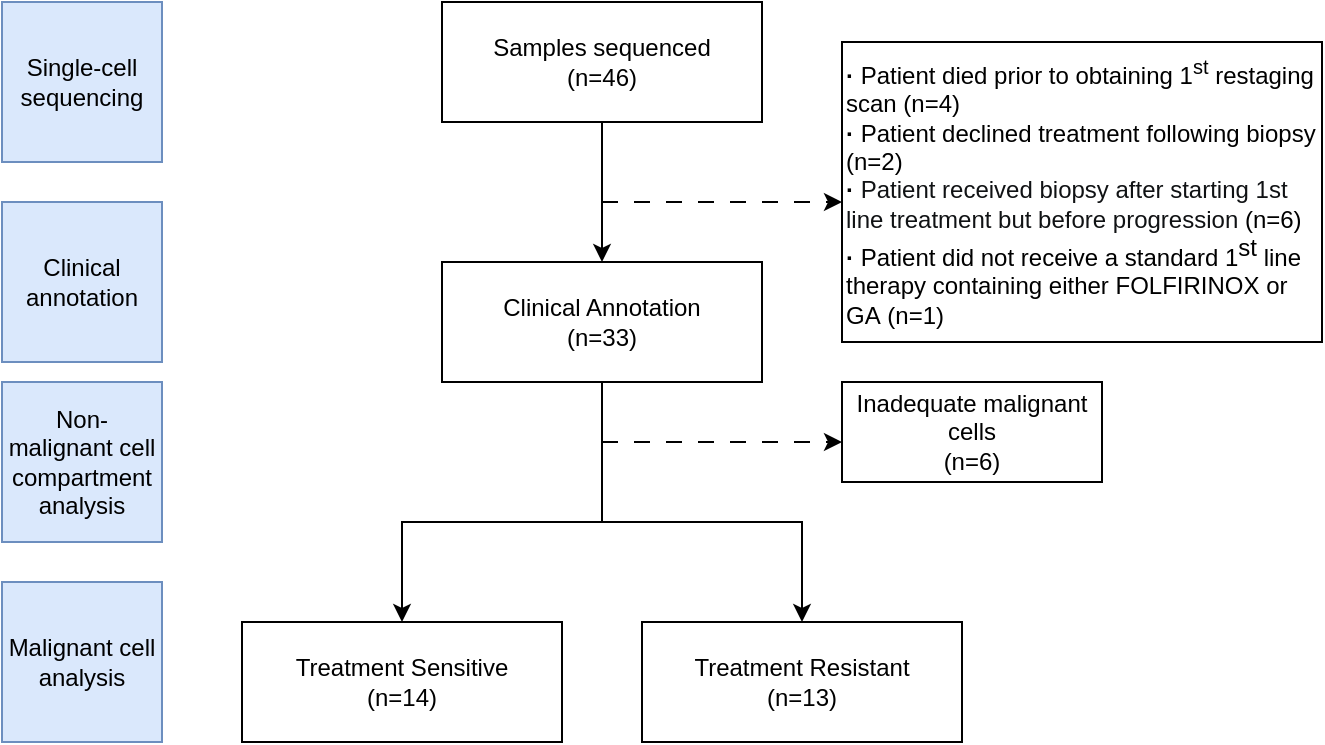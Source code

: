<mxfile version="26.2.12">
  <diagram name="第 1 页" id="KwGxmZMtyN8JoYDkULUY">
    <mxGraphModel dx="807" dy="431" grid="1" gridSize="10" guides="1" tooltips="1" connect="1" arrows="1" fold="1" page="1" pageScale="1" pageWidth="827" pageHeight="1169" math="0" shadow="0">
      <root>
        <mxCell id="0" />
        <mxCell id="1" parent="0" />
        <mxCell id="eWs5n6P5kUTmqG-R48iR-10" style="edgeStyle=orthogonalEdgeStyle;rounded=0;orthogonalLoop=1;jettySize=auto;html=1;exitX=0.5;exitY=1;exitDx=0;exitDy=0;entryX=0.5;entryY=0;entryDx=0;entryDy=0;" edge="1" parent="1" source="eWs5n6P5kUTmqG-R48iR-1" target="eWs5n6P5kUTmqG-R48iR-3">
          <mxGeometry relative="1" as="geometry" />
        </mxCell>
        <mxCell id="eWs5n6P5kUTmqG-R48iR-1" value="Samples sequenced&lt;div&gt;(n=46)&lt;/div&gt;" style="rounded=0;whiteSpace=wrap;html=1;" vertex="1" parent="1">
          <mxGeometry x="240" y="20" width="160" height="60" as="geometry" />
        </mxCell>
        <mxCell id="eWs5n6P5kUTmqG-R48iR-8" style="edgeStyle=orthogonalEdgeStyle;rounded=0;orthogonalLoop=1;jettySize=auto;html=1;exitX=0.5;exitY=1;exitDx=0;exitDy=0;" edge="1" parent="1" source="eWs5n6P5kUTmqG-R48iR-3" target="eWs5n6P5kUTmqG-R48iR-4">
          <mxGeometry relative="1" as="geometry">
            <Array as="points">
              <mxPoint x="320" y="280" />
              <mxPoint x="220" y="280" />
            </Array>
          </mxGeometry>
        </mxCell>
        <mxCell id="eWs5n6P5kUTmqG-R48iR-15" style="edgeStyle=orthogonalEdgeStyle;rounded=0;orthogonalLoop=1;jettySize=auto;html=1;exitX=0.5;exitY=1;exitDx=0;exitDy=0;entryX=0.5;entryY=0;entryDx=0;entryDy=0;" edge="1" parent="1" source="eWs5n6P5kUTmqG-R48iR-3" target="eWs5n6P5kUTmqG-R48iR-5">
          <mxGeometry relative="1" as="geometry">
            <Array as="points">
              <mxPoint x="320" y="280" />
              <mxPoint x="420" y="280" />
            </Array>
          </mxGeometry>
        </mxCell>
        <mxCell id="eWs5n6P5kUTmqG-R48iR-3" value="Clinical Annotation&lt;div&gt;(n=33)&lt;/div&gt;" style="rounded=0;whiteSpace=wrap;html=1;" vertex="1" parent="1">
          <mxGeometry x="240" y="150" width="160" height="60" as="geometry" />
        </mxCell>
        <mxCell id="eWs5n6P5kUTmqG-R48iR-4" value="Treatment Sensitive&lt;div&gt;(n=14)&lt;/div&gt;" style="rounded=0;whiteSpace=wrap;html=1;" vertex="1" parent="1">
          <mxGeometry x="140" y="330" width="160" height="60" as="geometry" />
        </mxCell>
        <mxCell id="eWs5n6P5kUTmqG-R48iR-5" value="Treatment Resistant&lt;div&gt;(n=13)&lt;/div&gt;" style="rounded=0;whiteSpace=wrap;html=1;" vertex="1" parent="1">
          <mxGeometry x="340" y="330" width="160" height="60" as="geometry" />
        </mxCell>
        <mxCell id="eWs5n6P5kUTmqG-R48iR-11" value="" style="endArrow=classic;html=1;rounded=0;dashed=1;dashPattern=8 8;" edge="1" parent="1">
          <mxGeometry width="50" height="50" relative="1" as="geometry">
            <mxPoint x="320" y="120" as="sourcePoint" />
            <mxPoint x="440" y="120" as="targetPoint" />
          </mxGeometry>
        </mxCell>
        <mxCell id="eWs5n6P5kUTmqG-R48iR-12" value="" style="endArrow=classic;html=1;rounded=0;dashed=1;dashPattern=8 8;" edge="1" parent="1">
          <mxGeometry width="50" height="50" relative="1" as="geometry">
            <mxPoint x="320" y="240" as="sourcePoint" />
            <mxPoint x="440" y="240" as="targetPoint" />
          </mxGeometry>
        </mxCell>
        <mxCell id="eWs5n6P5kUTmqG-R48iR-13" value="Inadequate malignant cells&lt;div&gt;(n=6)&lt;/div&gt;" style="rounded=0;whiteSpace=wrap;html=1;" vertex="1" parent="1">
          <mxGeometry x="440" y="210" width="130" height="50" as="geometry" />
        </mxCell>
        <mxCell id="eWs5n6P5kUTmqG-R48iR-14" value="&lt;div style=&quot;&quot;&gt;&lt;font face=&quot;Helvetica&quot;&gt;&lt;span style=&quot;background-color: transparent; color: light-dark(rgb(0, 0, 0), rgb(255, 255, 255));&quot;&gt;&lt;b style=&quot;&quot;&gt;· &lt;/b&gt;Patient died prior to obtaining 1&lt;sup&gt;st&lt;/sup&gt; restaging scan (n=4)&lt;/span&gt;&lt;br&gt;&lt;b style=&quot;&quot;&gt;· &lt;/b&gt;Patient d&lt;span style=&quot;background-color: transparent; color: light-dark(rgb(0, 0, 0), rgb(255, 255, 255));&quot;&gt;eclined treatment following biopsy (n=2)&lt;/span&gt;&lt;br&gt;&lt;b style=&quot;&quot;&gt;·&amp;nbsp;&lt;/b&gt;&lt;span style=&quot;caret-color: rgb(251, 74, 62); color: rgb(16, 18, 20); white-space-collapse: preserve; background-color: rgb(255, 255, 255);&quot;&gt;Patient received biopsy after starting 1st line treatment but before progression &lt;/span&gt;&lt;span style=&quot;background-color: transparent; color: light-dark(rgb(0, 0, 0), rgb(255, 255, 255));&quot;&gt;(n=6)&lt;/span&gt;&lt;br&gt;&lt;b style=&quot;&quot;&gt;·&amp;nbsp;&lt;/b&gt;Patient did not receive a standard 1&lt;span style=&quot;vertical-align: super;&quot;&gt;st&lt;/span&gt; line&lt;br&gt;therapy containing either FOLFIRINOX or GA&amp;nbsp;&lt;span style=&quot;background-color: transparent; color: light-dark(rgb(0, 0, 0), rgb(255, 255, 255));&quot;&gt;(n=1)&lt;/span&gt;&lt;/font&gt;&lt;/div&gt;" style="rounded=0;whiteSpace=wrap;html=1;align=left;" vertex="1" parent="1">
          <mxGeometry x="440" y="40" width="240" height="150" as="geometry" />
        </mxCell>
        <mxCell id="eWs5n6P5kUTmqG-R48iR-17" value="Single-cell sequencing" style="rounded=0;whiteSpace=wrap;html=1;fillColor=#dae8fc;strokeColor=#6c8ebf;" vertex="1" parent="1">
          <mxGeometry x="20" y="20" width="80" height="80" as="geometry" />
        </mxCell>
        <mxCell id="eWs5n6P5kUTmqG-R48iR-18" value="Clinical annotation" style="rounded=0;whiteSpace=wrap;html=1;fillColor=#dae8fc;strokeColor=#6c8ebf;" vertex="1" parent="1">
          <mxGeometry x="20" y="120" width="80" height="80" as="geometry" />
        </mxCell>
        <mxCell id="eWs5n6P5kUTmqG-R48iR-20" value="Non-malignant cell compartment analysis" style="rounded=0;whiteSpace=wrap;html=1;fillColor=#dae8fc;strokeColor=#6c8ebf;" vertex="1" parent="1">
          <mxGeometry x="20" y="210" width="80" height="80" as="geometry" />
        </mxCell>
        <mxCell id="eWs5n6P5kUTmqG-R48iR-21" value="Malignant cell analysis" style="rounded=0;whiteSpace=wrap;html=1;fillColor=#dae8fc;strokeColor=#6c8ebf;" vertex="1" parent="1">
          <mxGeometry x="20" y="310" width="80" height="80" as="geometry" />
        </mxCell>
      </root>
    </mxGraphModel>
  </diagram>
</mxfile>
